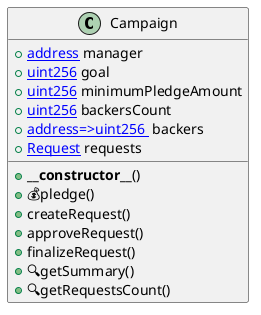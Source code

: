@startuml Campaign
' -- generated by: https://marketplace.visualstudio.com/items?itemName=tintinweb.solidity-visual-auditor
'
' -- for auto-render install: https://marketplace.visualstudio.com/items?itemName=jebbs.plantuml
' -- options --



' -- classes --


class Campaign {
    ' -- inheritance --

    ' -- usingFor --

    ' -- vars --
	+[[address]] manager
	+[[uint256]] goal
	+[[uint256]] minimumPledgeAmount
	+[[uint256]] backersCount
	+[[mapping address=>uint256 ]] backers
	+[[Request]] requests

    ' -- methods --
	+**__constructor__**()
	+💰pledge()
	+createRequest()
	+approveRequest()
	+finalizeRequest()
	+🔍getSummary()
	+🔍getRequestsCount()

}
' -- inheritance / usingFor --

@enduml